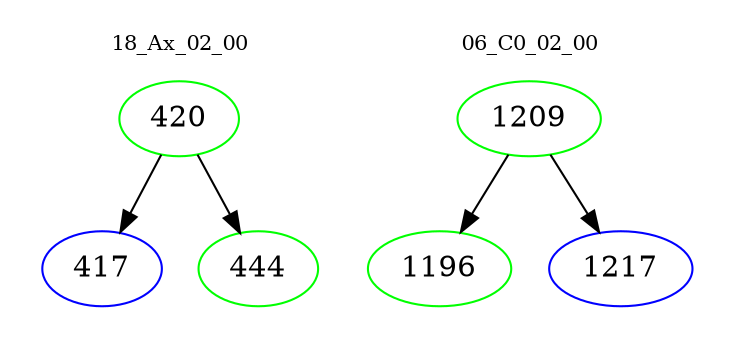 digraph{
subgraph cluster_0 {
color = white
label = "18_Ax_02_00";
fontsize=10;
T0_420 [label="420", color="green"]
T0_420 -> T0_417 [color="black"]
T0_417 [label="417", color="blue"]
T0_420 -> T0_444 [color="black"]
T0_444 [label="444", color="green"]
}
subgraph cluster_1 {
color = white
label = "06_C0_02_00";
fontsize=10;
T1_1209 [label="1209", color="green"]
T1_1209 -> T1_1196 [color="black"]
T1_1196 [label="1196", color="green"]
T1_1209 -> T1_1217 [color="black"]
T1_1217 [label="1217", color="blue"]
}
}
